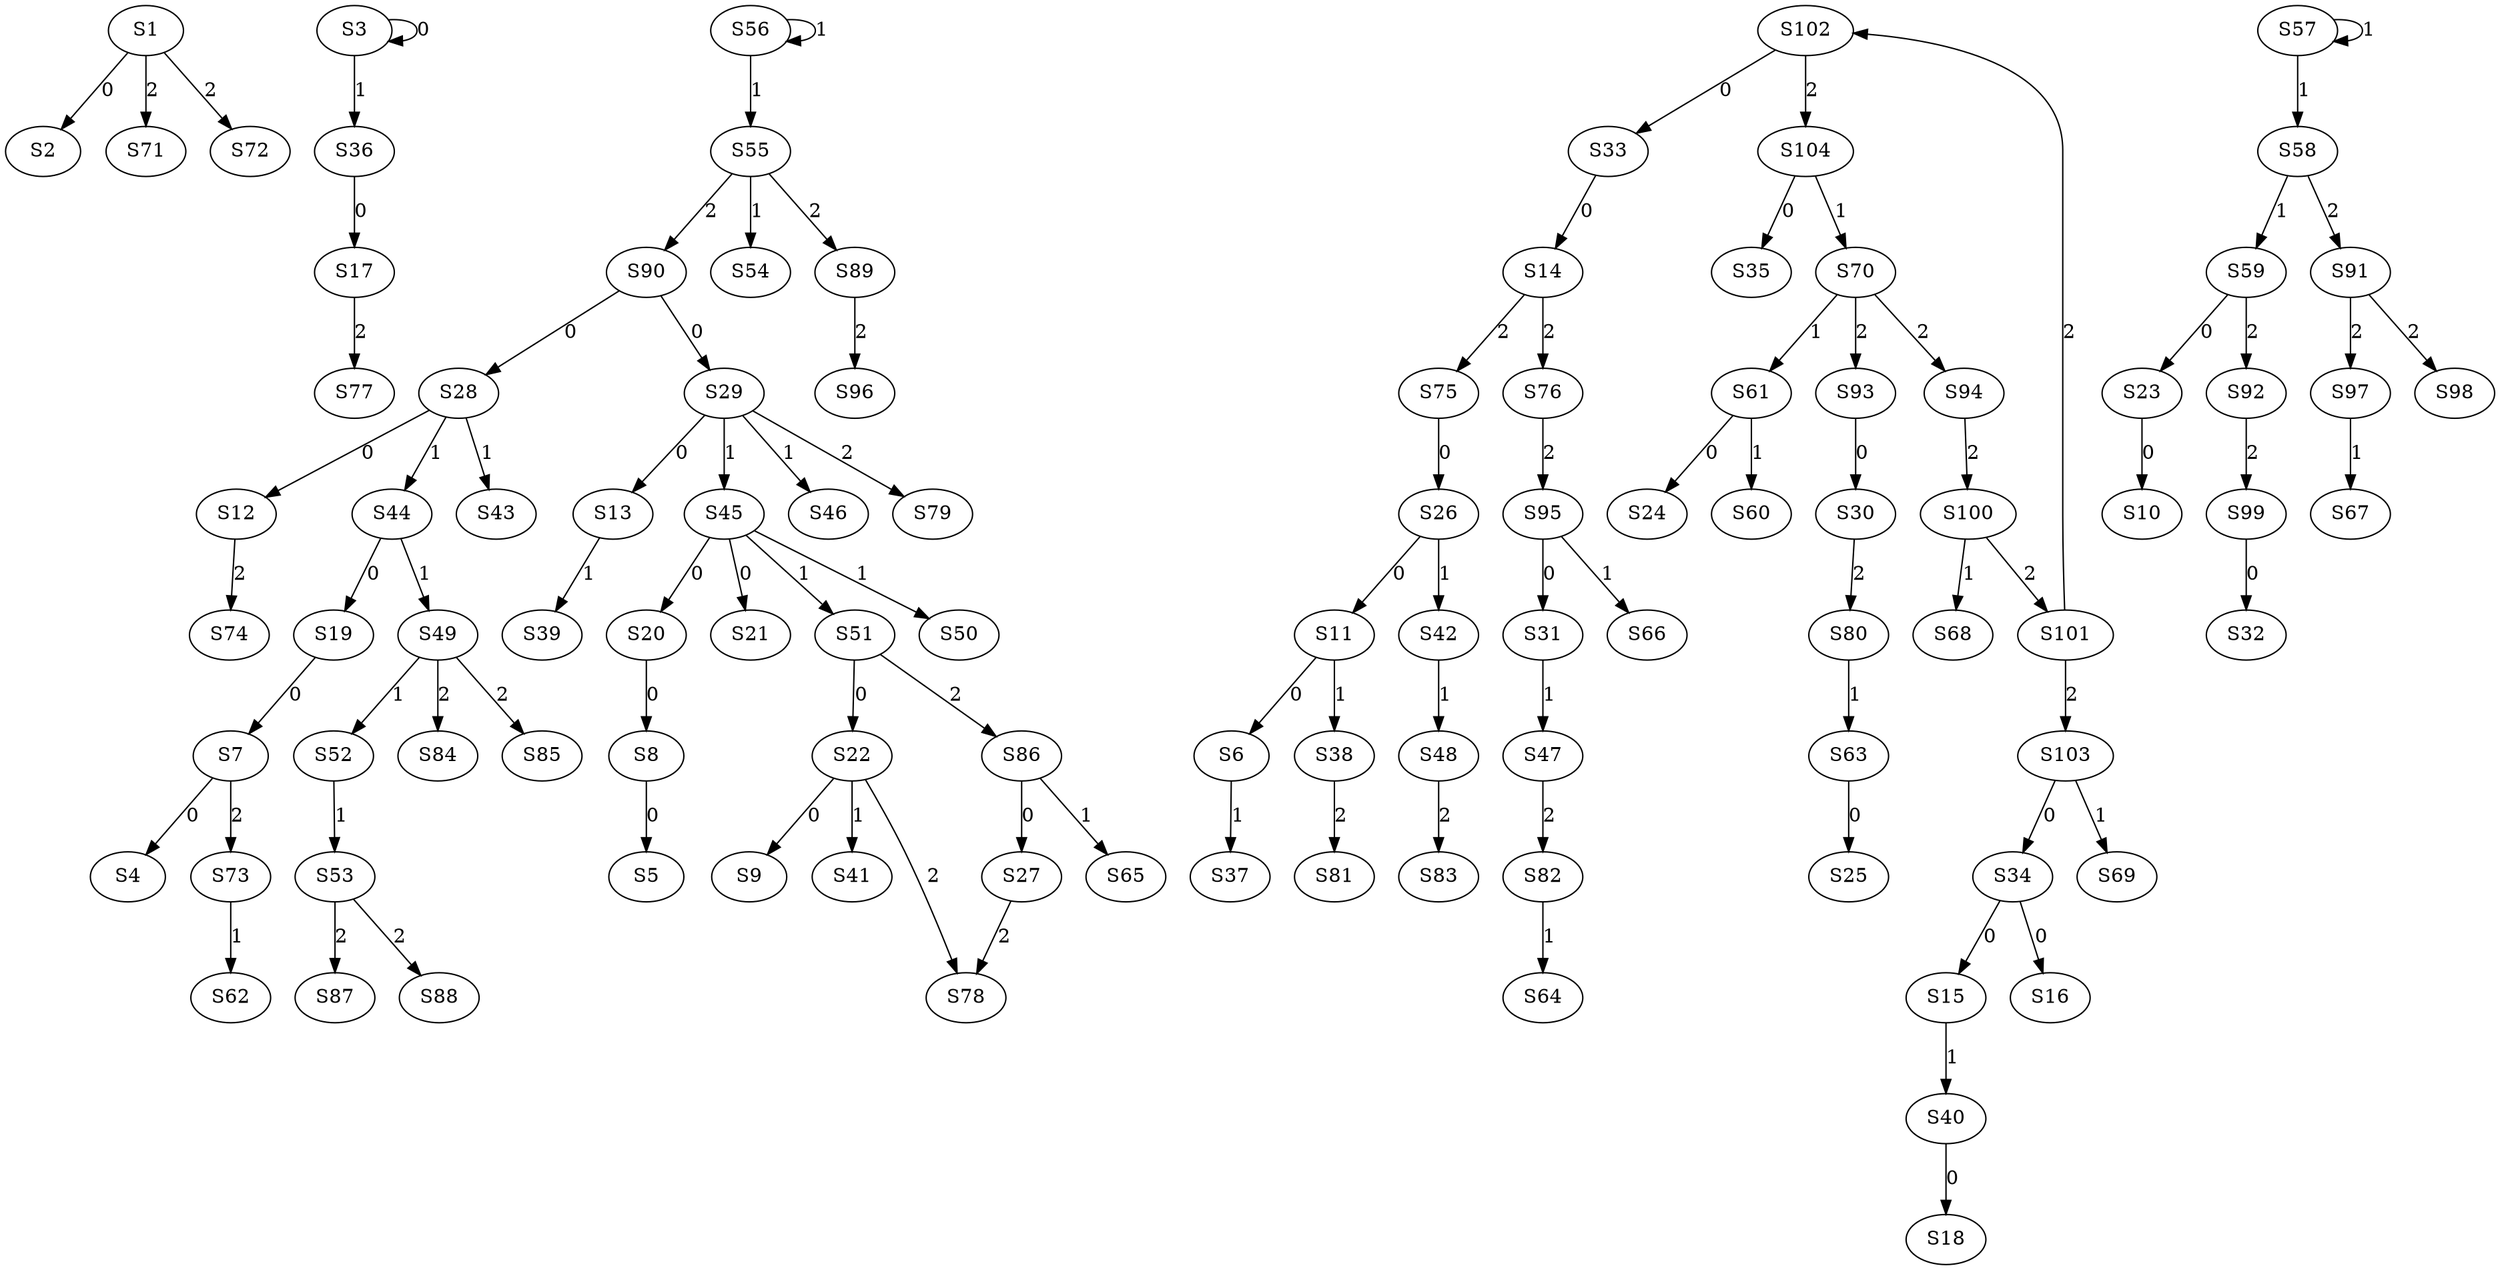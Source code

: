 strict digraph {
	S1 -> S2 [ label = 0 ];
	S3 -> S3 [ label = 0 ];
	S7 -> S4 [ label = 0 ];
	S8 -> S5 [ label = 0 ];
	S11 -> S6 [ label = 0 ];
	S19 -> S7 [ label = 0 ];
	S20 -> S8 [ label = 0 ];
	S22 -> S9 [ label = 0 ];
	S23 -> S10 [ label = 0 ];
	S26 -> S11 [ label = 0 ];
	S28 -> S12 [ label = 0 ];
	S29 -> S13 [ label = 0 ];
	S33 -> S14 [ label = 0 ];
	S34 -> S15 [ label = 0 ];
	S34 -> S16 [ label = 0 ];
	S36 -> S17 [ label = 0 ];
	S40 -> S18 [ label = 0 ];
	S44 -> S19 [ label = 0 ];
	S45 -> S20 [ label = 0 ];
	S45 -> S21 [ label = 0 ];
	S51 -> S22 [ label = 0 ];
	S59 -> S23 [ label = 0 ];
	S61 -> S24 [ label = 0 ];
	S63 -> S25 [ label = 0 ];
	S75 -> S26 [ label = 0 ];
	S86 -> S27 [ label = 0 ];
	S90 -> S28 [ label = 0 ];
	S90 -> S29 [ label = 0 ];
	S93 -> S30 [ label = 0 ];
	S95 -> S31 [ label = 0 ];
	S99 -> S32 [ label = 0 ];
	S102 -> S33 [ label = 0 ];
	S103 -> S34 [ label = 0 ];
	S104 -> S35 [ label = 0 ];
	S3 -> S36 [ label = 1 ];
	S6 -> S37 [ label = 1 ];
	S11 -> S38 [ label = 1 ];
	S13 -> S39 [ label = 1 ];
	S15 -> S40 [ label = 1 ];
	S22 -> S41 [ label = 1 ];
	S26 -> S42 [ label = 1 ];
	S28 -> S43 [ label = 1 ];
	S28 -> S44 [ label = 1 ];
	S29 -> S45 [ label = 1 ];
	S29 -> S46 [ label = 1 ];
	S31 -> S47 [ label = 1 ];
	S42 -> S48 [ label = 1 ];
	S44 -> S49 [ label = 1 ];
	S45 -> S50 [ label = 1 ];
	S45 -> S51 [ label = 1 ];
	S49 -> S52 [ label = 1 ];
	S52 -> S53 [ label = 1 ];
	S55 -> S54 [ label = 1 ];
	S56 -> S55 [ label = 1 ];
	S56 -> S56 [ label = 1 ];
	S57 -> S57 [ label = 1 ];
	S57 -> S58 [ label = 1 ];
	S58 -> S59 [ label = 1 ];
	S61 -> S60 [ label = 1 ];
	S70 -> S61 [ label = 1 ];
	S73 -> S62 [ label = 1 ];
	S80 -> S63 [ label = 1 ];
	S82 -> S64 [ label = 1 ];
	S86 -> S65 [ label = 1 ];
	S95 -> S66 [ label = 1 ];
	S97 -> S67 [ label = 1 ];
	S100 -> S68 [ label = 1 ];
	S103 -> S69 [ label = 1 ];
	S104 -> S70 [ label = 1 ];
	S1 -> S71 [ label = 2 ];
	S1 -> S72 [ label = 2 ];
	S7 -> S73 [ label = 2 ];
	S12 -> S74 [ label = 2 ];
	S14 -> S75 [ label = 2 ];
	S14 -> S76 [ label = 2 ];
	S17 -> S77 [ label = 2 ];
	S22 -> S78 [ label = 2 ];
	S29 -> S79 [ label = 2 ];
	S30 -> S80 [ label = 2 ];
	S38 -> S81 [ label = 2 ];
	S47 -> S82 [ label = 2 ];
	S48 -> S83 [ label = 2 ];
	S49 -> S84 [ label = 2 ];
	S49 -> S85 [ label = 2 ];
	S51 -> S86 [ label = 2 ];
	S53 -> S87 [ label = 2 ];
	S53 -> S88 [ label = 2 ];
	S55 -> S89 [ label = 2 ];
	S55 -> S90 [ label = 2 ];
	S58 -> S91 [ label = 2 ];
	S59 -> S92 [ label = 2 ];
	S70 -> S93 [ label = 2 ];
	S70 -> S94 [ label = 2 ];
	S76 -> S95 [ label = 2 ];
	S89 -> S96 [ label = 2 ];
	S91 -> S97 [ label = 2 ];
	S91 -> S98 [ label = 2 ];
	S92 -> S99 [ label = 2 ];
	S94 -> S100 [ label = 2 ];
	S100 -> S101 [ label = 2 ];
	S101 -> S102 [ label = 2 ];
	S101 -> S103 [ label = 2 ];
	S102 -> S104 [ label = 2 ];
	S27 -> S78 [ label = 2 ];
}